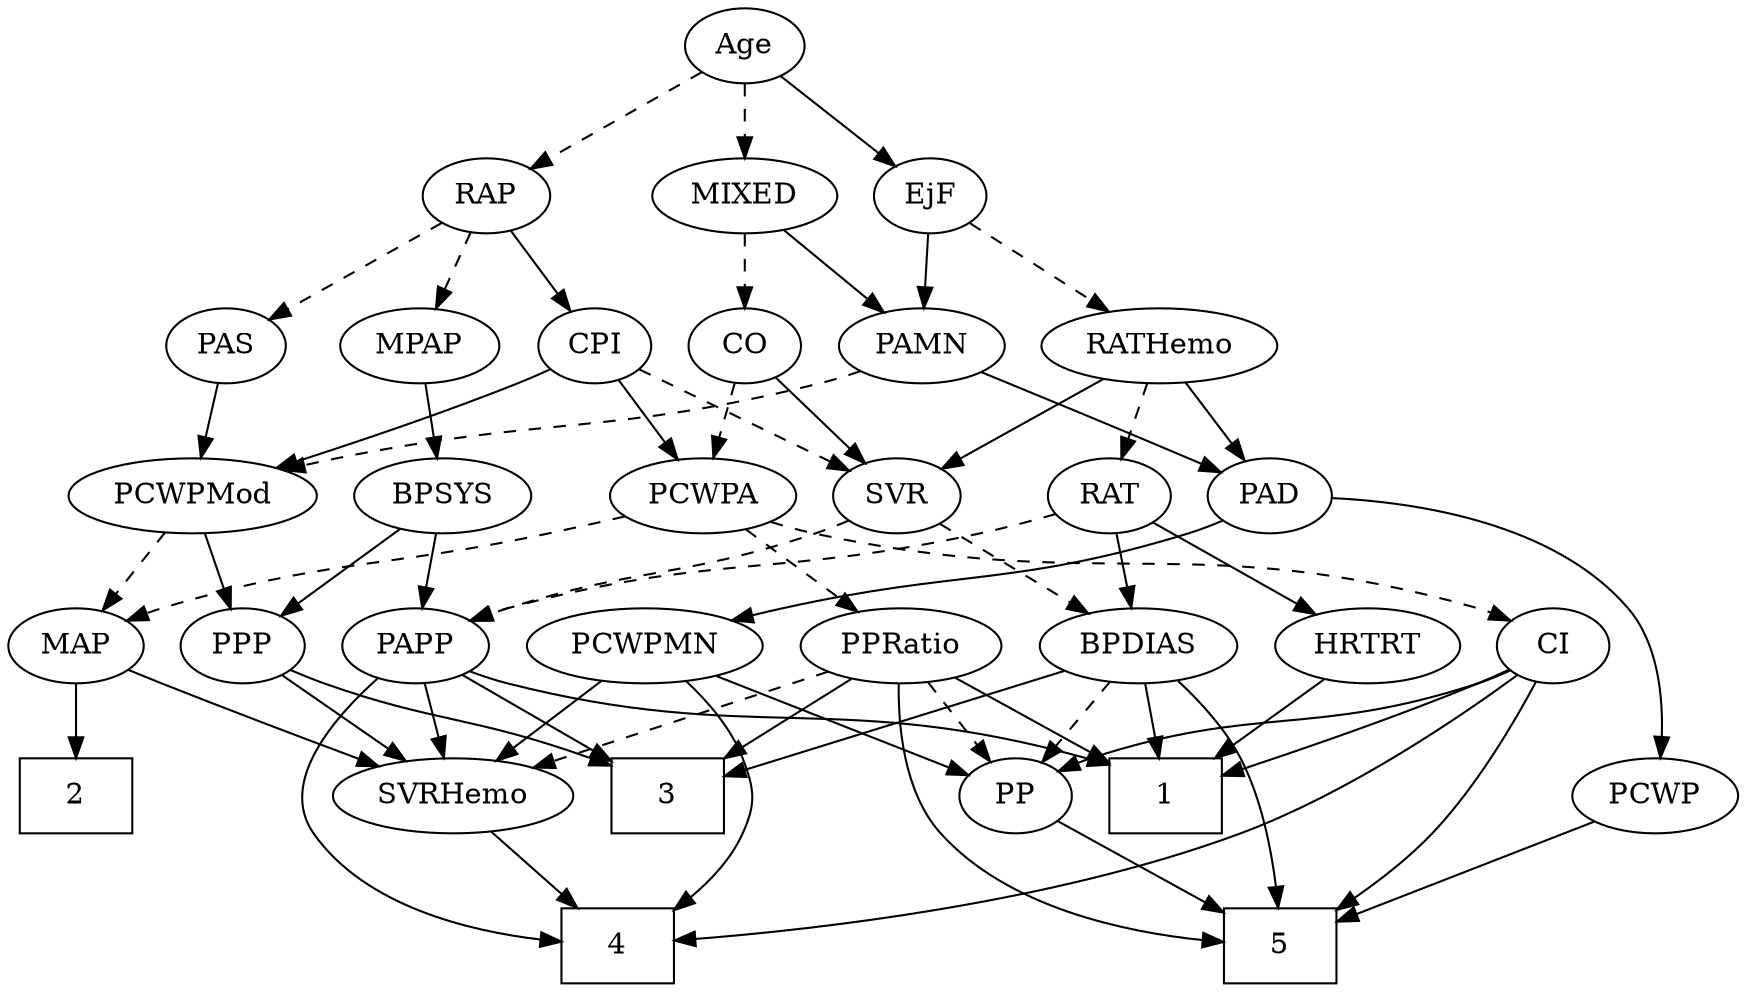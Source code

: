 strict digraph {
	graph [bb="0,0,763.64,468"];
	node [label="\N"];
	1	[height=0.5,
		pos="518.55,90",
		shape=box,
		width=0.75];
	2	[height=0.5,
		pos="30.547,90",
		shape=box,
		width=0.75];
	3	[height=0.5,
		pos="288.55,90",
		shape=box,
		width=0.75];
	4	[height=0.5,
		pos="268.55,18",
		shape=box,
		width=0.75];
	5	[height=0.5,
		pos="573.55,18",
		shape=box,
		width=0.75];
	Age	[height=0.5,
		pos="331.55,450",
		width=0.75];
	EjF	[height=0.5,
		pos="416.55,378",
		width=0.75];
	Age -> EjF	[pos="e,400.21,392.46 347.94,435.5 360.52,425.14 378.09,410.67 392.29,398.97",
		style=solid];
	RAP	[height=0.5,
		pos="212.55,378",
		width=0.77632];
	Age -> RAP	[pos="e,232.62,390.81 311.9,437.44 292.72,426.16 263.32,408.87 241.47,396.02",
		style=dashed];
	MIXED	[height=0.5,
		pos="331.55,378",
		width=1.1193];
	Age -> MIXED	[pos="e,331.55,396.1 331.55,431.7 331.55,423.98 331.55,414.71 331.55,406.11",
		style=dashed];
	PAMN	[height=0.5,
		pos="412.55,306",
		width=1.011];
	EjF -> PAMN	[pos="e,413.52,324.1 415.56,359.7 415.12,351.98 414.59,342.71 414.1,334.11",
		style=solid];
	RATHemo	[height=0.5,
		pos="516.55,306",
		width=1.3721];
	EjF -> RATHemo	[pos="e,494.64,322.34 434.43,364.49 448.78,354.44 469.25,340.11 486.17,328.27",
		style=dashed];
	MPAP	[height=0.5,
		pos="179.55,306",
		width=0.97491];
	RAP -> MPAP	[pos="e,187.54,323.96 204.73,360.41 200.88,352.25 196.15,342.22 191.84,333.07",
		style=dashed];
	PAS	[height=0.5,
		pos="93.547,306",
		width=0.75];
	RAP -> PAS	[pos="e,113.13,318.52 192.63,365.28 173.29,353.91 143.75,336.53 121.95,323.71",
		style=dashed];
	CPI	[height=0.5,
		pos="259.55,306",
		width=0.75];
	RAP -> CPI	[pos="e,248.92,322.82 223.21,361.12 229.1,352.34 236.54,341.26 243.15,331.42",
		style=solid];
	CO	[height=0.5,
		pos="331.55,306",
		width=0.75];
	MIXED -> CO	[pos="e,331.55,324.1 331.55,359.7 331.55,351.98 331.55,342.71 331.55,334.11",
		style=dashed];
	MIXED -> PAMN	[pos="e,395.18,322.01 349.52,361.46 360.69,351.82 375.2,339.28 387.48,328.66",
		style=solid];
	BPSYS	[height=0.5,
		pos="190.55,234",
		width=1.0471];
	MPAP -> BPSYS	[pos="e,187.86,252.1 182.27,287.7 183.48,279.98 184.94,270.71 186.29,262.11",
		style=solid];
	PPP	[height=0.5,
		pos="106.55,162",
		width=0.75];
	BPSYS -> PPP	[pos="e,122.75,176.5 172.32,217.81 160.09,207.62 143.86,194.09 130.58,183.02",
		style=solid];
	PAPP	[height=0.5,
		pos="183.55,162",
		width=0.88464];
	BPSYS -> PAPP	[pos="e,185.26,180.1 188.82,215.7 188.05,207.98 187.12,198.71 186.26,190.11",
		style=solid];
	PAD	[height=0.5,
		pos="558.55,234",
		width=0.79437];
	PCWPMN	[height=0.5,
		pos="283.55,162",
		width=1.3902];
	PAD -> PCWPMN	[pos="e,320.56,174.16 536.77,222.27 531.54,219.97 525.92,217.72 520.55,216 443.68,191.37 420.95,199.19 342.55,180 338.53,179.02 334.37,\
177.94 330.21,176.82",
		style=solid];
	PCWP	[height=0.5,
		pos="728.55,90",
		width=0.97491];
	PAD -> PCWP	[pos="e,730.26,108.22 587.19,231.55 622.26,228.16 680.9,216.93 712.55,180 727.03,163.1 730.38,137.63 730.48,118.26",
		style=solid];
	SVR	[height=0.5,
		pos="397.55,234",
		width=0.77632];
	CO -> SVR	[pos="e,383.57,249.82 345.54,290.15 354.56,280.6 366.44,267.99 376.57,257.25",
		style=solid];
	PCWPA	[height=0.5,
		pos="309.55,234",
		width=1.1555];
	CO -> PCWPA	[pos="e,314.98,252.28 326.22,288.05 323.77,280.26 320.81,270.82 318.06,262.08",
		style=dashed];
	PCWPMod	[height=0.5,
		pos="82.547,234",
		width=1.4443];
	PAS -> PCWPMod	[pos="e,85.262,252.28 90.884,288.05 89.673,280.35 88.209,271.03 86.847,262.36",
		style=solid];
	PAMN -> PAD	[pos="e,536.27,245.68 437.98,292.81 462.72,280.95 500.37,262.89 527,250.12",
		style=solid];
	PAMN -> PCWPMod	[pos="e,120.78,246.36 385.23,293.68 379.46,291.57 373.36,289.55 367.55,288 270.11,262.05 242.05,273.57 143.55,252 139.38,251.09 135.07,\
250.06 130.77,248.98",
		style=dashed];
	RATHemo -> PAD	[pos="e,548.76,251.31 526.71,288.05 531.74,279.68 537.9,269.4 543.47,260.13",
		style=solid];
	RAT	[height=0.5,
		pos="484.55,234",
		width=0.75827];
	RATHemo -> RAT	[pos="e,492.22,251.79 508.8,288.05 505.11,279.97 500.6,270.12 496.48,261.11",
		style=dashed];
	RATHemo -> SVR	[pos="e,417.72,246.87 491.6,290.33 472.57,279.13 446.32,263.69 426.39,251.97",
		style=solid];
	CPI -> SVR	[pos="e,375.94,245.96 280.51,294.37 303.47,282.72 340.54,263.92 366.8,250.6",
		style=dashed];
	CPI -> PCWPMod	[pos="e,117.92,247.39 238.36,294.64 233.52,292.38 228.38,290.05 223.55,288 191.77,274.55 155.29,260.89 127.4,250.8",
		style=solid];
	CPI -> PCWPA	[pos="e,297.79,251.47 270.64,289.46 276.87,280.74 284.79,269.65 291.86,259.76",
		style=solid];
	BPDIAS	[height=0.5,
		pos="491.55,162",
		width=1.1735];
	RAT -> BPDIAS	[pos="e,489.84,180.1 486.28,215.7 487.05,207.98 487.98,198.71 488.84,190.11",
		style=solid];
	RAT -> PAPP	[pos="e,207.51,173.98 461.37,224.27 453.01,221.35 443.43,218.26 434.55,216 342.77,192.69 315.52,206.3 224.55,180 222.09,179.29 219.57,\
178.47 217.06,177.6",
		style=dashed];
	HRTRT	[height=0.5,
		pos="591.55,162",
		width=1.1013];
	RAT -> HRTRT	[pos="e,569.81,177.22 503.19,220.81 519.21,210.32 542.62,195.01 561.32,182.77",
		style=solid];
	SVR -> BPDIAS	[pos="e,471.34,178.05 415.23,219.83 428.69,209.81 447.49,195.81 463.07,184.21",
		style=dashed];
	SVR -> PAPP	[pos="e,208.06,173.79 375.89,222.3 370.92,220.05 365.6,217.82 360.55,216 301.7,194.87 283.78,200.02 224.55,180 222.27,179.23 219.94,178.39 \
217.6,177.52",
		style=dashed];
	MAP	[height=0.5,
		pos="30.547,162",
		width=0.84854];
	PCWPMod -> MAP	[pos="e,42.424,178.99 70.224,216.41 63.72,207.66 55.619,196.75 48.437,187.08",
		style=dashed];
	PCWPMod -> PPP	[pos="e,100.79,179.79 88.357,216.05 91.099,208.06 94.434,198.33 97.496,189.4",
		style=solid];
	PCWPA -> MAP	[pos="e,53.957,173.82 274.06,224.47 262.43,221.72 249.45,218.69 237.55,216 163.48,199.28 142.92,202.95 70.547,180 68.156,179.24 65.711,\
178.39 63.266,177.49",
		style=dashed];
	PPRatio	[height=0.5,
		pos="391.55,162",
		width=1.1013];
	PCWPA -> PPRatio	[pos="e,373.68,178.25 327.75,217.46 338.97,207.88 353.54,195.45 365.92,184.88",
		style=dashed];
	CI	[height=0.5,
		pos="676.55,162",
		width=0.75];
	PCWPA -> CI	[pos="e,656.04,174.03 340.29,221.69 346.9,219.55 353.91,217.52 360.55,216 482.86,188.03 520.12,215.22 640.55,180 642.49,179.43 644.45,\
178.77 646.42,178.05",
		style=dashed];
	PCWPMN -> 4	[pos="e,294.67,36.184 300.86,144.61 309.8,134.93 319.81,121.87 324.55,108 329.72,92.859 330.87,86.696 324.55,72 319.76,60.874 311.36,50.991 \
302.5,42.863",
		style=solid];
	SVRHemo	[height=0.5,
		pos="193.55,90",
		width=1.3902];
	PCWPMN -> SVRHemo	[pos="e,213.78,106.73 263.57,145.46 251.31,135.93 235.41,123.56 221.86,113.02",
		style=solid];
	PP	[height=0.5,
		pos="446.55,90",
		width=0.75];
	PCWPMN -> PP	[pos="e,424.5,100.47 314.59,147.67 343.47,135.27 386.29,116.88 415.25,104.44",
		style=solid];
	SVRHemo -> 4	[pos="e,250.2,36.124 210.94,72.765 220.41,63.925 232.31,52.817 242.84,42.997",
		style=solid];
	BPDIAS -> 1	[pos="e,511.88,108.28 498.08,144.05 501.12,136.18 504.81,126.62 508.21,117.79",
		style=solid];
	BPDIAS -> 3	[pos="e,315.82,100.4 459.83,150.06 423.49,137.53 364.02,117.03 325.59,103.77",
		style=solid];
	BPDIAS -> 5	[pos="e,573.14,36.271 515.04,146.91 528.64,137.55 544.91,124.05 554.55,108 565.77,89.318 570.41,64.931 572.31,46.41",
		style=solid];
	BPDIAS -> PP	[pos="e,456.83,106.99 480.88,144.41 475.37,135.83 468.53,125.19 462.41,115.67",
		style=dashed];
	MAP -> 2	[pos="e,30.547,108.1 30.547,143.7 30.547,135.98 30.547,126.71 30.547,118.11",
		style=solid];
	MAP -> SVRHemo	[pos="e,162.71,104.24 54.599,150.67 80.601,139.5 122.48,121.52 153.47,108.21",
		style=solid];
	PP -> 5	[pos="e,546.43,33.948 466.67,77.908 485.69,67.426 514.65,51.463 537.63,38.797",
		style=solid];
	PPP -> 3	[pos="e,261.19,104.35 127.67,150.49 132.51,148.23 137.67,145.94 142.55,144 187.54,126.09 202.95,126.85 251.68,108.09",
		style=solid];
	PPP -> SVRHemo	[pos="e,174.09,106.65 123.32,147.5 135.46,137.74 152.12,124.33 166.17,113.02",
		style=solid];
	PPRatio -> 1	[pos="e,491.37,105.98 415.73,147.67 434.63,137.26 461.17,122.62 482.56,110.84",
		style=solid];
	PPRatio -> 3	[pos="e,313.86,108.2 370.21,146.5 356.38,137.1 338.09,124.67 322.32,113.95",
		style=solid];
	PPRatio -> 5	[pos="e,546.32,19.87 390.44,143.67 390.15,123.89 392.78,91.719 410.55,72 442.68,36.334 499.05,24.573 536.35,20.751",
		style=solid];
	PPRatio -> SVRHemo	[pos="e,228.08,103.21 361.04,150.22 328.08,138.56 275.25,119.89 237.75,106.63",
		style=dashed];
	PPRatio -> PP	[pos="e,434.61,106.19 404.3,144.76 411.44,135.68 420.47,124.19 428.34,114.18",
		style=dashed];
	PCWP -> 5	[pos="e,600.75,31.283 702.95,77.441 677.61,65.998 638.57,48.367 610,35.463",
		style=solid];
	CI -> 1	[pos="e,545.79,102.55 655.28,150.82 650.45,148.55 645.33,146.17 640.55,144 611.95,131.04 579.32,116.9 555,106.48",
		style=solid];
	CI -> 4	[pos="e,295.72,20.044 661.77,146.73 640.12,126.68 597.65,90.566 554.55,72 470.46,35.777 362.02,24.278 305.9,20.652",
		style=solid];
	CI -> 5	[pos="e,597.7,36.147 670.97,144.12 664.25,125.32 651.67,94.609 634.55,72 626.39,61.234 615.75,51.07 605.63,42.578",
		style=solid];
	CI -> PP	[pos="e,467.17,101.67 655.93,150.33 650.98,148.03 645.64,145.76 640.55,144 572.47,120.48 550.62,131.52 482.55,108 480.64,107.34 478.69,\
106.61 476.75,105.83",
		style=solid];
	PAPP -> 1	[pos="e,491.37,104.88 207.47,149.89 212.99,147.66 218.9,145.54 224.55,144 333.2,114.41 369.61,139.64 481.73,107.71",
		style=solid];
	PAPP -> 3	[pos="e,262.92,108.08 203.3,147.83 217.66,138.26 237.48,125.05 254.39,113.77",
		style=solid];
	PAPP -> 4	[pos="e,241.44,21.017 166.02,146.96 145.8,129.01 117.39,97.235 134.55,72 156.03,40.401 199.58,27.641 231.21,22.489",
		style=solid];
	PAPP -> SVRHemo	[pos="e,191.1,108.1 186.02,143.7 187.12,135.98 188.45,126.71 189.67,118.11",
		style=solid];
	HRTRT -> 1	[pos="e,536.5,108.21 575.35,145.46 566.08,136.58 554.27,125.25 543.81,115.23",
		style=solid];
}
